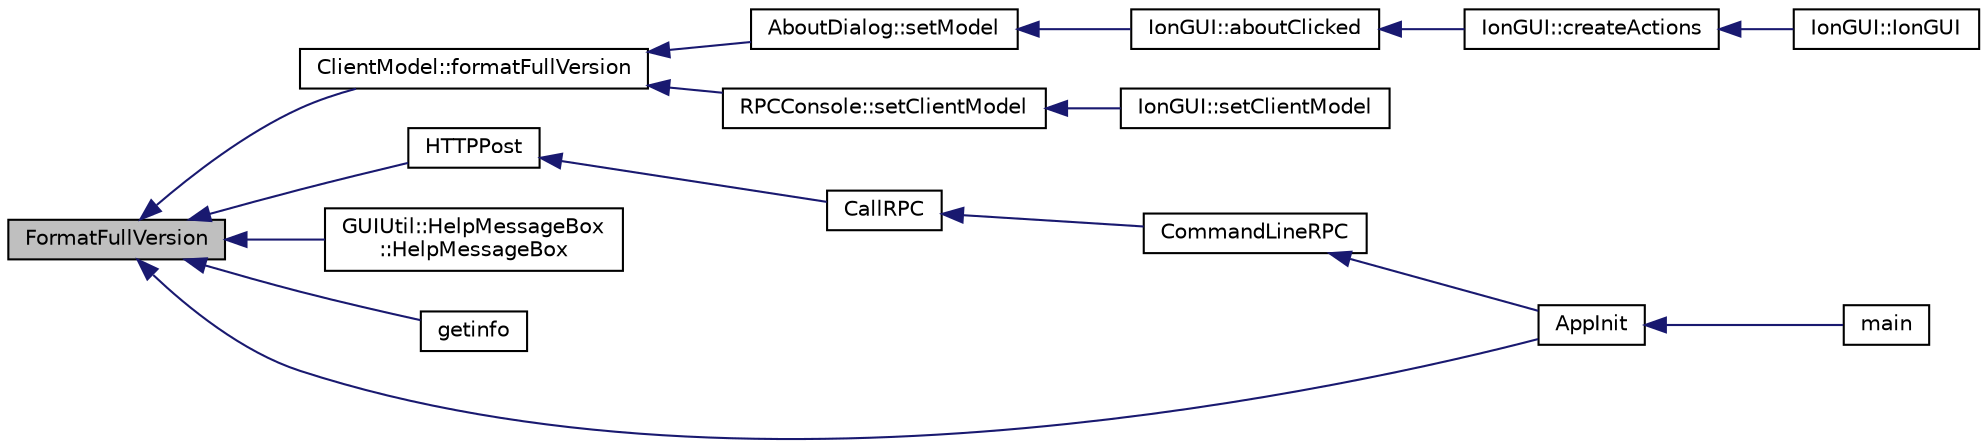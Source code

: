 digraph "FormatFullVersion"
{
  edge [fontname="Helvetica",fontsize="10",labelfontname="Helvetica",labelfontsize="10"];
  node [fontname="Helvetica",fontsize="10",shape=record];
  rankdir="LR";
  Node90 [label="FormatFullVersion",height=0.2,width=0.4,color="black", fillcolor="grey75", style="filled", fontcolor="black"];
  Node90 -> Node91 [dir="back",color="midnightblue",fontsize="10",style="solid",fontname="Helvetica"];
  Node91 [label="AppInit",height=0.2,width=0.4,color="black", fillcolor="white", style="filled",URL="$d4/d35/iond_8cpp.html#ac59316b767e6984e1285f0531275286b"];
  Node91 -> Node92 [dir="back",color="midnightblue",fontsize="10",style="solid",fontname="Helvetica"];
  Node92 [label="main",height=0.2,width=0.4,color="black", fillcolor="white", style="filled",URL="$d4/d35/iond_8cpp.html#a0ddf1224851353fc92bfbff6f499fa97"];
  Node90 -> Node93 [dir="back",color="midnightblue",fontsize="10",style="solid",fontname="Helvetica"];
  Node93 [label="ClientModel::formatFullVersion",height=0.2,width=0.4,color="black", fillcolor="white", style="filled",URL="$df/d25/class_client_model.html#ae9448d6f2a7f99467152b17f7044eb12"];
  Node93 -> Node94 [dir="back",color="midnightblue",fontsize="10",style="solid",fontname="Helvetica"];
  Node94 [label="AboutDialog::setModel",height=0.2,width=0.4,color="black", fillcolor="white", style="filled",URL="$d2/d6f/class_about_dialog.html#ad15ee5cad707263d7b39ba7803bb6def"];
  Node94 -> Node95 [dir="back",color="midnightblue",fontsize="10",style="solid",fontname="Helvetica"];
  Node95 [label="IonGUI::aboutClicked",height=0.2,width=0.4,color="black", fillcolor="white", style="filled",URL="$dc/d0b/class_ion_g_u_i.html#a68b4ed6961c52e5407971df5465a3327",tooltip="Show about dialog. "];
  Node95 -> Node96 [dir="back",color="midnightblue",fontsize="10",style="solid",fontname="Helvetica"];
  Node96 [label="IonGUI::createActions",height=0.2,width=0.4,color="black", fillcolor="white", style="filled",URL="$dc/d0b/class_ion_g_u_i.html#a5a5e1c2fbc2fec3d925d654c61a8b252",tooltip="Create the main UI actions. "];
  Node96 -> Node97 [dir="back",color="midnightblue",fontsize="10",style="solid",fontname="Helvetica"];
  Node97 [label="IonGUI::IonGUI",height=0.2,width=0.4,color="black", fillcolor="white", style="filled",URL="$dc/d0b/class_ion_g_u_i.html#ad0e22e4901b039bcc987ef0328c8c5d4"];
  Node93 -> Node98 [dir="back",color="midnightblue",fontsize="10",style="solid",fontname="Helvetica"];
  Node98 [label="RPCConsole::setClientModel",height=0.2,width=0.4,color="black", fillcolor="white", style="filled",URL="$d7/de8/class_r_p_c_console.html#a355349a33664a07628e9ca22a60f5fa7"];
  Node98 -> Node99 [dir="back",color="midnightblue",fontsize="10",style="solid",fontname="Helvetica"];
  Node99 [label="IonGUI::setClientModel",height=0.2,width=0.4,color="black", fillcolor="white", style="filled",URL="$dc/d0b/class_ion_g_u_i.html#aee0c583c834ce4f4c598c29db83b0680",tooltip="Set the client model. "];
  Node90 -> Node100 [dir="back",color="midnightblue",fontsize="10",style="solid",fontname="Helvetica"];
  Node100 [label="GUIUtil::HelpMessageBox\l::HelpMessageBox",height=0.2,width=0.4,color="black", fillcolor="white", style="filled",URL="$d8/da6/class_g_u_i_util_1_1_help_message_box.html#af8c3ad315224552b1699ac34c7ebd839"];
  Node90 -> Node101 [dir="back",color="midnightblue",fontsize="10",style="solid",fontname="Helvetica"];
  Node101 [label="getinfo",height=0.2,width=0.4,color="black", fillcolor="white", style="filled",URL="$db/d48/rpcmisc_8cpp.html#a70335b93783d51e48d276a1e08bd721a"];
  Node90 -> Node102 [dir="back",color="midnightblue",fontsize="10",style="solid",fontname="Helvetica"];
  Node102 [label="HTTPPost",height=0.2,width=0.4,color="black", fillcolor="white", style="filled",URL="$d2/d30/rpcprotocol_8cpp.html#af2d91e7026366657a021311ecc188262"];
  Node102 -> Node103 [dir="back",color="midnightblue",fontsize="10",style="solid",fontname="Helvetica"];
  Node103 [label="CallRPC",height=0.2,width=0.4,color="black", fillcolor="white", style="filled",URL="$dd/d9e/rpcclient_8cpp.html#ae0b4394f271db49671cf894dbe94c484"];
  Node103 -> Node104 [dir="back",color="midnightblue",fontsize="10",style="solid",fontname="Helvetica"];
  Node104 [label="CommandLineRPC",height=0.2,width=0.4,color="black", fillcolor="white", style="filled",URL="$d6/d59/rpcclient_8h.html#a4ee23259648a971c9c05aeff8b545a6d"];
  Node104 -> Node91 [dir="back",color="midnightblue",fontsize="10",style="solid",fontname="Helvetica"];
}
